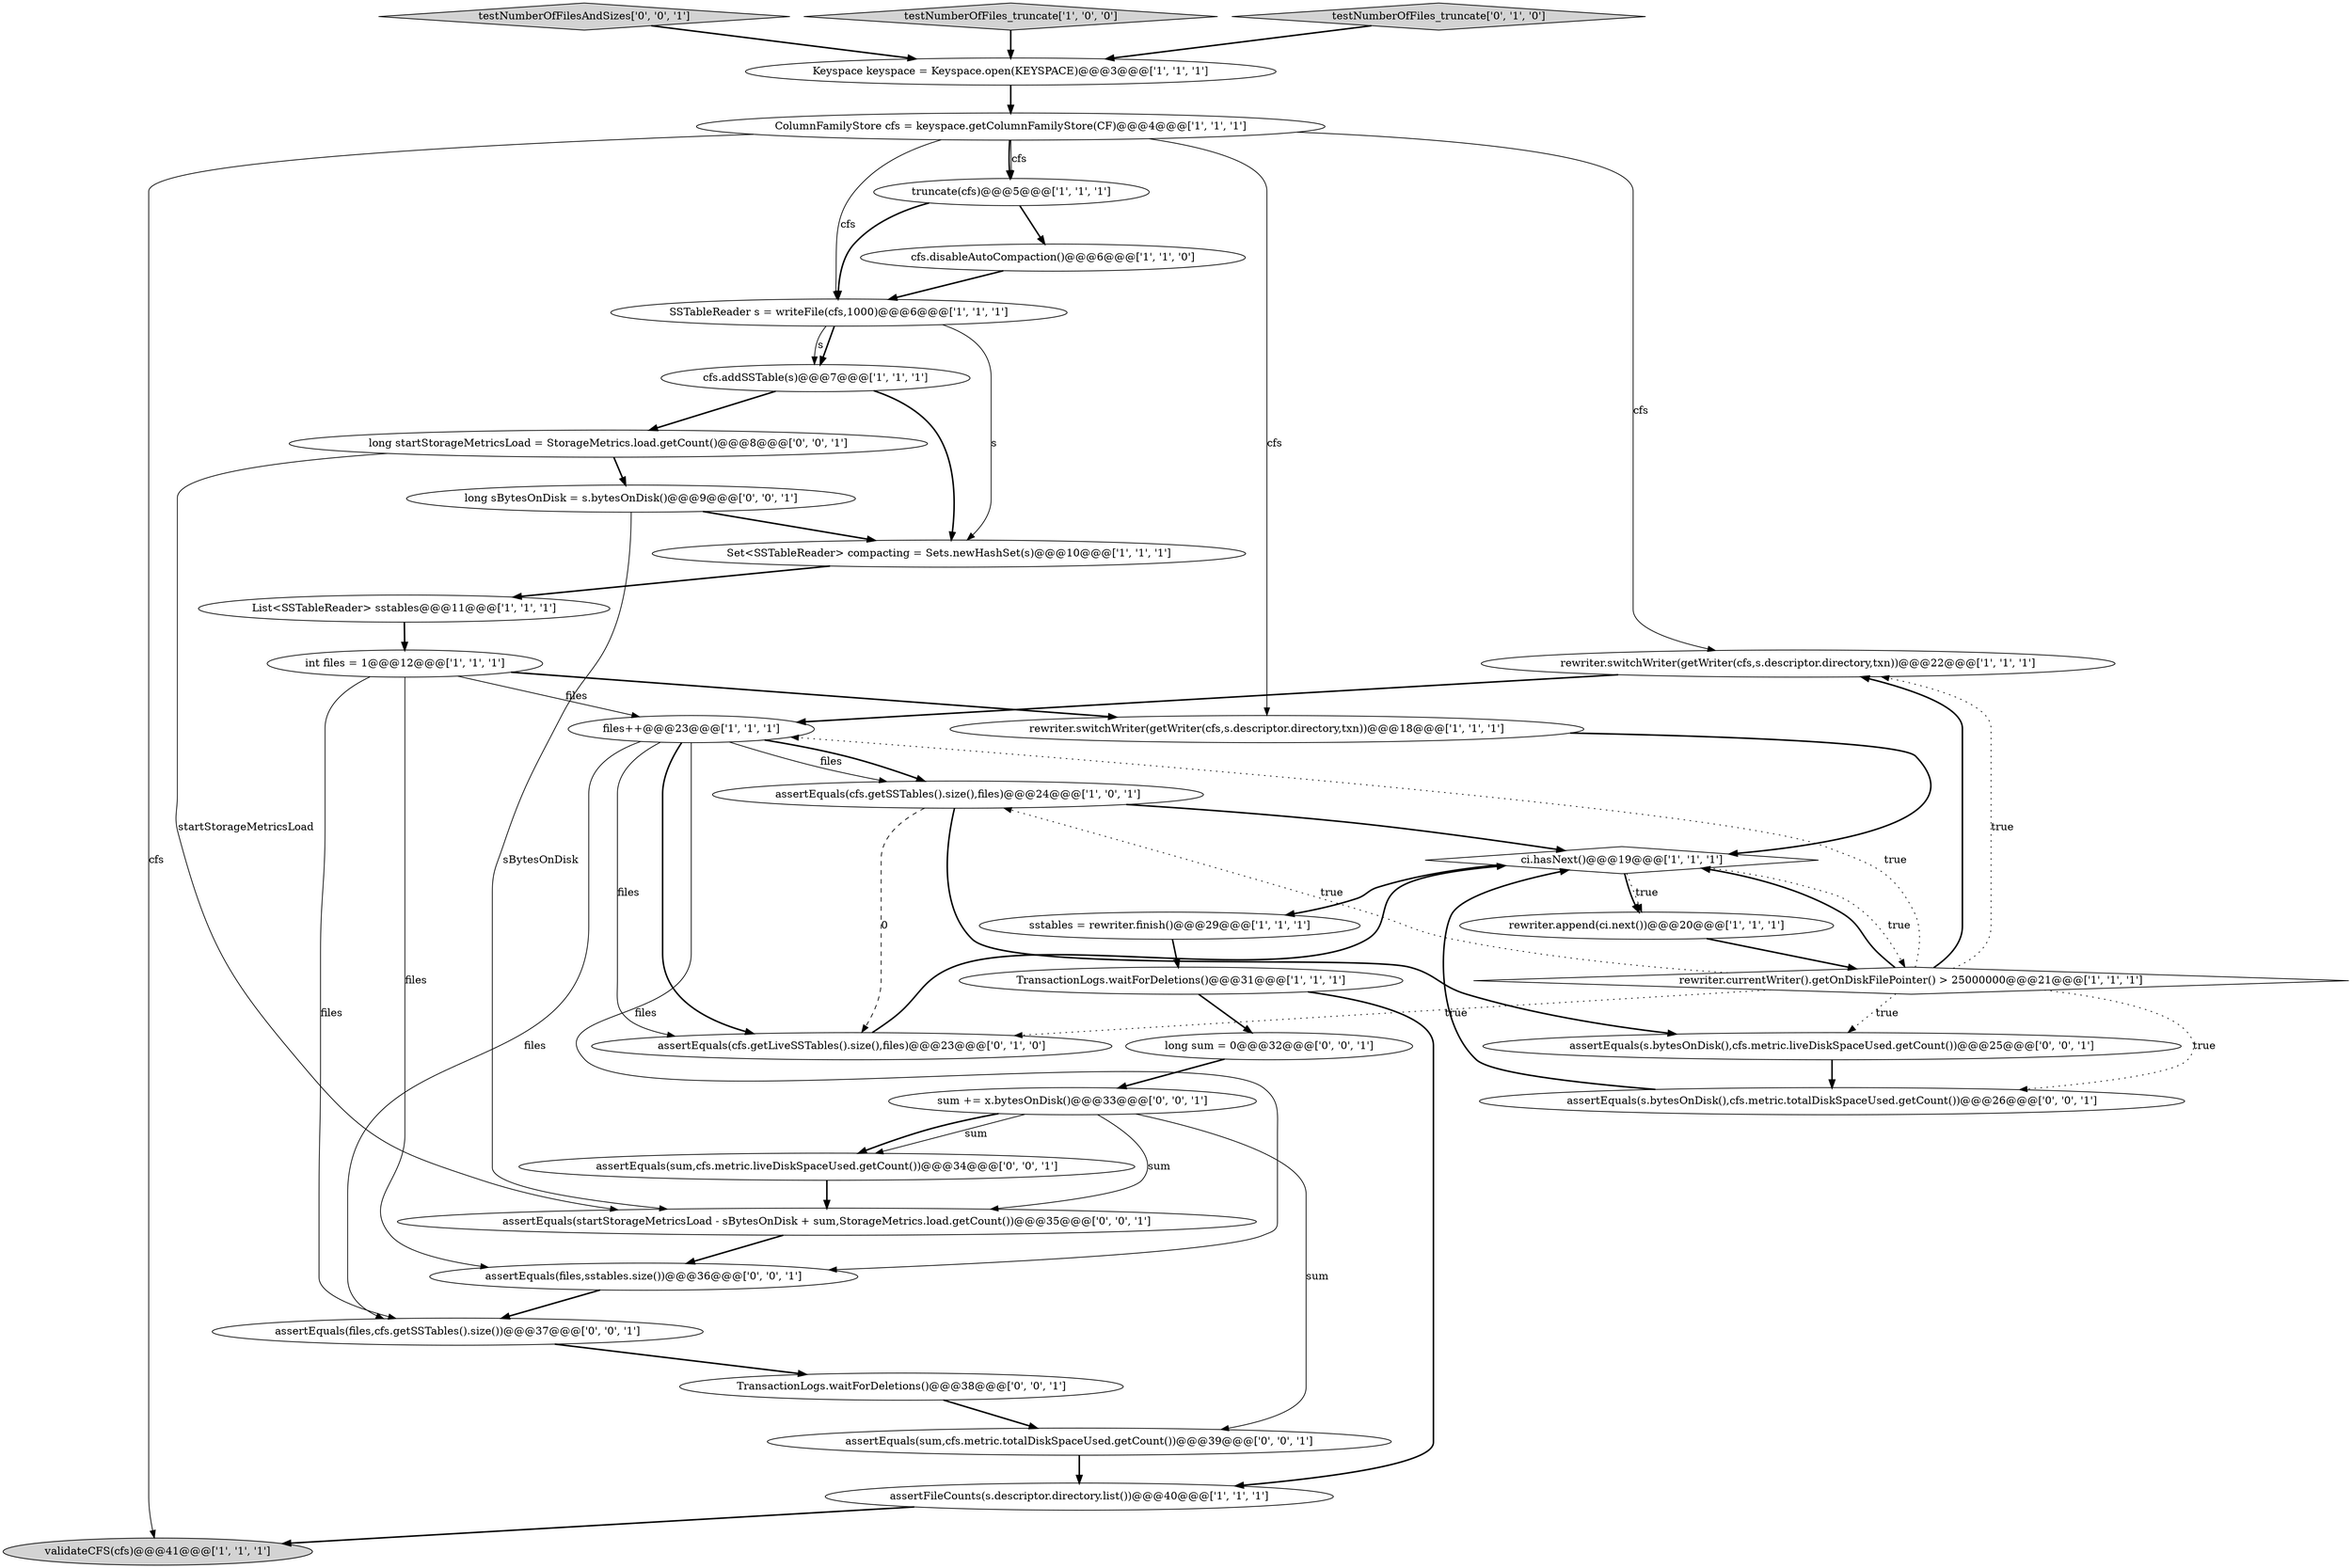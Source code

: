 digraph {
9 [style = filled, label = "ColumnFamilyStore cfs = keyspace.getColumnFamilyStore(CF)@@@4@@@['1', '1', '1']", fillcolor = white, shape = ellipse image = "AAA0AAABBB1BBB"];
27 [style = filled, label = "testNumberOfFilesAndSizes['0', '0', '1']", fillcolor = lightgray, shape = diamond image = "AAA0AAABBB3BBB"];
3 [style = filled, label = "Set<SSTableReader> compacting = Sets.newHashSet(s)@@@10@@@['1', '1', '1']", fillcolor = white, shape = ellipse image = "AAA0AAABBB1BBB"];
25 [style = filled, label = "long sBytesOnDisk = s.bytesOnDisk()@@@9@@@['0', '0', '1']", fillcolor = white, shape = ellipse image = "AAA0AAABBB3BBB"];
1 [style = filled, label = "ci.hasNext()@@@19@@@['1', '1', '1']", fillcolor = white, shape = diamond image = "AAA0AAABBB1BBB"];
33 [style = filled, label = "sum += x.bytesOnDisk()@@@33@@@['0', '0', '1']", fillcolor = white, shape = ellipse image = "AAA0AAABBB3BBB"];
10 [style = filled, label = "cfs.addSSTable(s)@@@7@@@['1', '1', '1']", fillcolor = white, shape = ellipse image = "AAA0AAABBB1BBB"];
28 [style = filled, label = "assertEquals(files,cfs.getSSTables().size())@@@37@@@['0', '0', '1']", fillcolor = white, shape = ellipse image = "AAA0AAABBB3BBB"];
8 [style = filled, label = "validateCFS(cfs)@@@41@@@['1', '1', '1']", fillcolor = lightgray, shape = ellipse image = "AAA0AAABBB1BBB"];
7 [style = filled, label = "rewriter.switchWriter(getWriter(cfs,s.descriptor.directory,txn))@@@22@@@['1', '1', '1']", fillcolor = white, shape = ellipse image = "AAA0AAABBB1BBB"];
16 [style = filled, label = "Keyspace keyspace = Keyspace.open(KEYSPACE)@@@3@@@['1', '1', '1']", fillcolor = white, shape = ellipse image = "AAA0AAABBB1BBB"];
32 [style = filled, label = "assertEquals(sum,cfs.metric.totalDiskSpaceUsed.getCount())@@@39@@@['0', '0', '1']", fillcolor = white, shape = ellipse image = "AAA0AAABBB3BBB"];
29 [style = filled, label = "assertEquals(files,sstables.size())@@@36@@@['0', '0', '1']", fillcolor = white, shape = ellipse image = "AAA0AAABBB3BBB"];
6 [style = filled, label = "files++@@@23@@@['1', '1', '1']", fillcolor = white, shape = ellipse image = "AAA0AAABBB1BBB"];
5 [style = filled, label = "List<SSTableReader> sstables@@@11@@@['1', '1', '1']", fillcolor = white, shape = ellipse image = "AAA0AAABBB1BBB"];
30 [style = filled, label = "assertEquals(s.bytesOnDisk(),cfs.metric.liveDiskSpaceUsed.getCount())@@@25@@@['0', '0', '1']", fillcolor = white, shape = ellipse image = "AAA0AAABBB3BBB"];
31 [style = filled, label = "TransactionLogs.waitForDeletions()@@@38@@@['0', '0', '1']", fillcolor = white, shape = ellipse image = "AAA0AAABBB3BBB"];
11 [style = filled, label = "testNumberOfFiles_truncate['1', '0', '0']", fillcolor = lightgray, shape = diamond image = "AAA0AAABBB1BBB"];
19 [style = filled, label = "cfs.disableAutoCompaction()@@@6@@@['1', '1', '0']", fillcolor = white, shape = ellipse image = "AAA0AAABBB1BBB"];
12 [style = filled, label = "rewriter.switchWriter(getWriter(cfs,s.descriptor.directory,txn))@@@18@@@['1', '1', '1']", fillcolor = white, shape = ellipse image = "AAA0AAABBB1BBB"];
15 [style = filled, label = "assertEquals(cfs.getSSTables().size(),files)@@@24@@@['1', '0', '1']", fillcolor = white, shape = ellipse image = "AAA0AAABBB1BBB"];
21 [style = filled, label = "testNumberOfFiles_truncate['0', '1', '0']", fillcolor = lightgray, shape = diamond image = "AAA0AAABBB2BBB"];
20 [style = filled, label = "assertFileCounts(s.descriptor.directory.list())@@@40@@@['1', '1', '1']", fillcolor = white, shape = ellipse image = "AAA0AAABBB1BBB"];
35 [style = filled, label = "assertEquals(startStorageMetricsLoad - sBytesOnDisk + sum,StorageMetrics.load.getCount())@@@35@@@['0', '0', '1']", fillcolor = white, shape = ellipse image = "AAA0AAABBB3BBB"];
26 [style = filled, label = "assertEquals(sum,cfs.metric.liveDiskSpaceUsed.getCount())@@@34@@@['0', '0', '1']", fillcolor = white, shape = ellipse image = "AAA0AAABBB3BBB"];
22 [style = filled, label = "assertEquals(cfs.getLiveSSTables().size(),files)@@@23@@@['0', '1', '0']", fillcolor = white, shape = ellipse image = "AAA1AAABBB2BBB"];
23 [style = filled, label = "long sum = 0@@@32@@@['0', '0', '1']", fillcolor = white, shape = ellipse image = "AAA0AAABBB3BBB"];
2 [style = filled, label = "sstables = rewriter.finish()@@@29@@@['1', '1', '1']", fillcolor = white, shape = ellipse image = "AAA0AAABBB1BBB"];
13 [style = filled, label = "rewriter.append(ci.next())@@@20@@@['1', '1', '1']", fillcolor = white, shape = ellipse image = "AAA0AAABBB1BBB"];
0 [style = filled, label = "SSTableReader s = writeFile(cfs,1000)@@@6@@@['1', '1', '1']", fillcolor = white, shape = ellipse image = "AAA0AAABBB1BBB"];
34 [style = filled, label = "assertEquals(s.bytesOnDisk(),cfs.metric.totalDiskSpaceUsed.getCount())@@@26@@@['0', '0', '1']", fillcolor = white, shape = ellipse image = "AAA0AAABBB3BBB"];
4 [style = filled, label = "rewriter.currentWriter().getOnDiskFilePointer() > 25000000@@@21@@@['1', '1', '1']", fillcolor = white, shape = diamond image = "AAA0AAABBB1BBB"];
17 [style = filled, label = "TransactionLogs.waitForDeletions()@@@31@@@['1', '1', '1']", fillcolor = white, shape = ellipse image = "AAA0AAABBB1BBB"];
24 [style = filled, label = "long startStorageMetricsLoad = StorageMetrics.load.getCount()@@@8@@@['0', '0', '1']", fillcolor = white, shape = ellipse image = "AAA0AAABBB3BBB"];
14 [style = filled, label = "truncate(cfs)@@@5@@@['1', '1', '1']", fillcolor = white, shape = ellipse image = "AAA0AAABBB1BBB"];
18 [style = filled, label = "int files = 1@@@12@@@['1', '1', '1']", fillcolor = white, shape = ellipse image = "AAA0AAABBB1BBB"];
28->31 [style = bold, label=""];
15->30 [style = bold, label=""];
25->3 [style = bold, label=""];
30->34 [style = bold, label=""];
24->35 [style = solid, label="startStorageMetricsLoad"];
15->22 [style = dashed, label="0"];
4->7 [style = bold, label=""];
15->1 [style = bold, label=""];
13->4 [style = bold, label=""];
10->24 [style = bold, label=""];
18->29 [style = solid, label="files"];
6->15 [style = bold, label=""];
4->7 [style = dotted, label="true"];
21->16 [style = bold, label=""];
26->35 [style = bold, label=""];
29->28 [style = bold, label=""];
18->6 [style = solid, label="files"];
25->35 [style = solid, label="sBytesOnDisk"];
7->6 [style = bold, label=""];
23->33 [style = bold, label=""];
12->1 [style = bold, label=""];
4->30 [style = dotted, label="true"];
20->8 [style = bold, label=""];
9->8 [style = solid, label="cfs"];
6->28 [style = solid, label="files"];
19->0 [style = bold, label=""];
11->16 [style = bold, label=""];
14->19 [style = bold, label=""];
14->0 [style = bold, label=""];
17->20 [style = bold, label=""];
6->22 [style = bold, label=""];
33->26 [style = solid, label="sum"];
33->32 [style = solid, label="sum"];
31->32 [style = bold, label=""];
3->5 [style = bold, label=""];
4->1 [style = bold, label=""];
2->17 [style = bold, label=""];
10->3 [style = bold, label=""];
27->16 [style = bold, label=""];
32->20 [style = bold, label=""];
0->10 [style = bold, label=""];
18->28 [style = solid, label="files"];
4->34 [style = dotted, label="true"];
4->15 [style = dotted, label="true"];
1->13 [style = dotted, label="true"];
9->12 [style = solid, label="cfs"];
33->35 [style = solid, label="sum"];
9->14 [style = solid, label="cfs"];
9->7 [style = solid, label="cfs"];
5->18 [style = bold, label=""];
9->14 [style = bold, label=""];
17->23 [style = bold, label=""];
0->10 [style = solid, label="s"];
6->22 [style = solid, label="files"];
35->29 [style = bold, label=""];
9->0 [style = solid, label="cfs"];
24->25 [style = bold, label=""];
18->12 [style = bold, label=""];
0->3 [style = solid, label="s"];
4->6 [style = dotted, label="true"];
22->1 [style = bold, label=""];
6->15 [style = solid, label="files"];
6->29 [style = solid, label="files"];
1->4 [style = dotted, label="true"];
1->2 [style = bold, label=""];
4->22 [style = dotted, label="true"];
33->26 [style = bold, label=""];
34->1 [style = bold, label=""];
1->13 [style = bold, label=""];
16->9 [style = bold, label=""];
}
